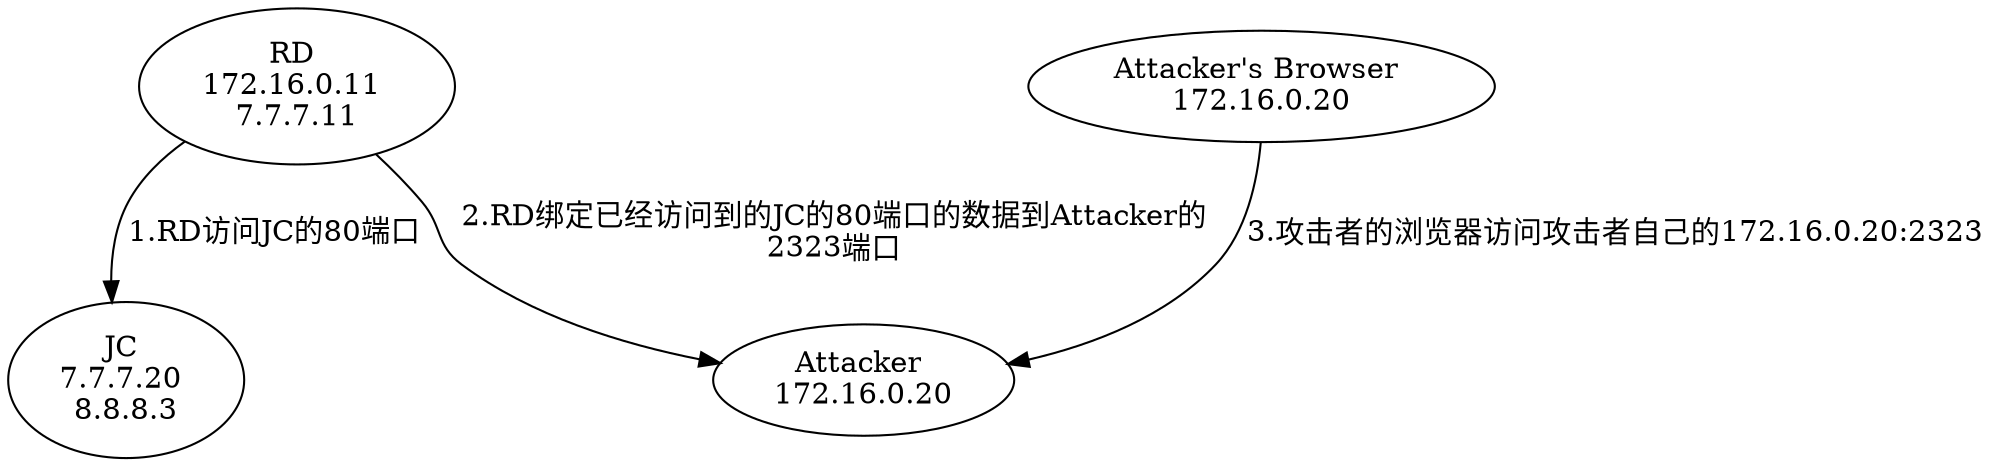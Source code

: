 digraph G{
"RD \n172.16.0.11 \n7.7.7.11"->"Attacker \n172.16.0.20"[label="2.RD绑定已经访问到的JC的80端口的数据到Attacker的
2323端口"]
"RD \n172.16.0.11 \n7.7.7.11"->"JC \n7.7.7.20 \n8.8.8.3"[label="1.RD访问JC的80端口"]
"Attacker's Browser \n172.16.0.20"->"Attacker \n172.16.0.20"[label="3.攻击者的浏览器访问攻击者自己的172.16.0.20:2323"]

}
